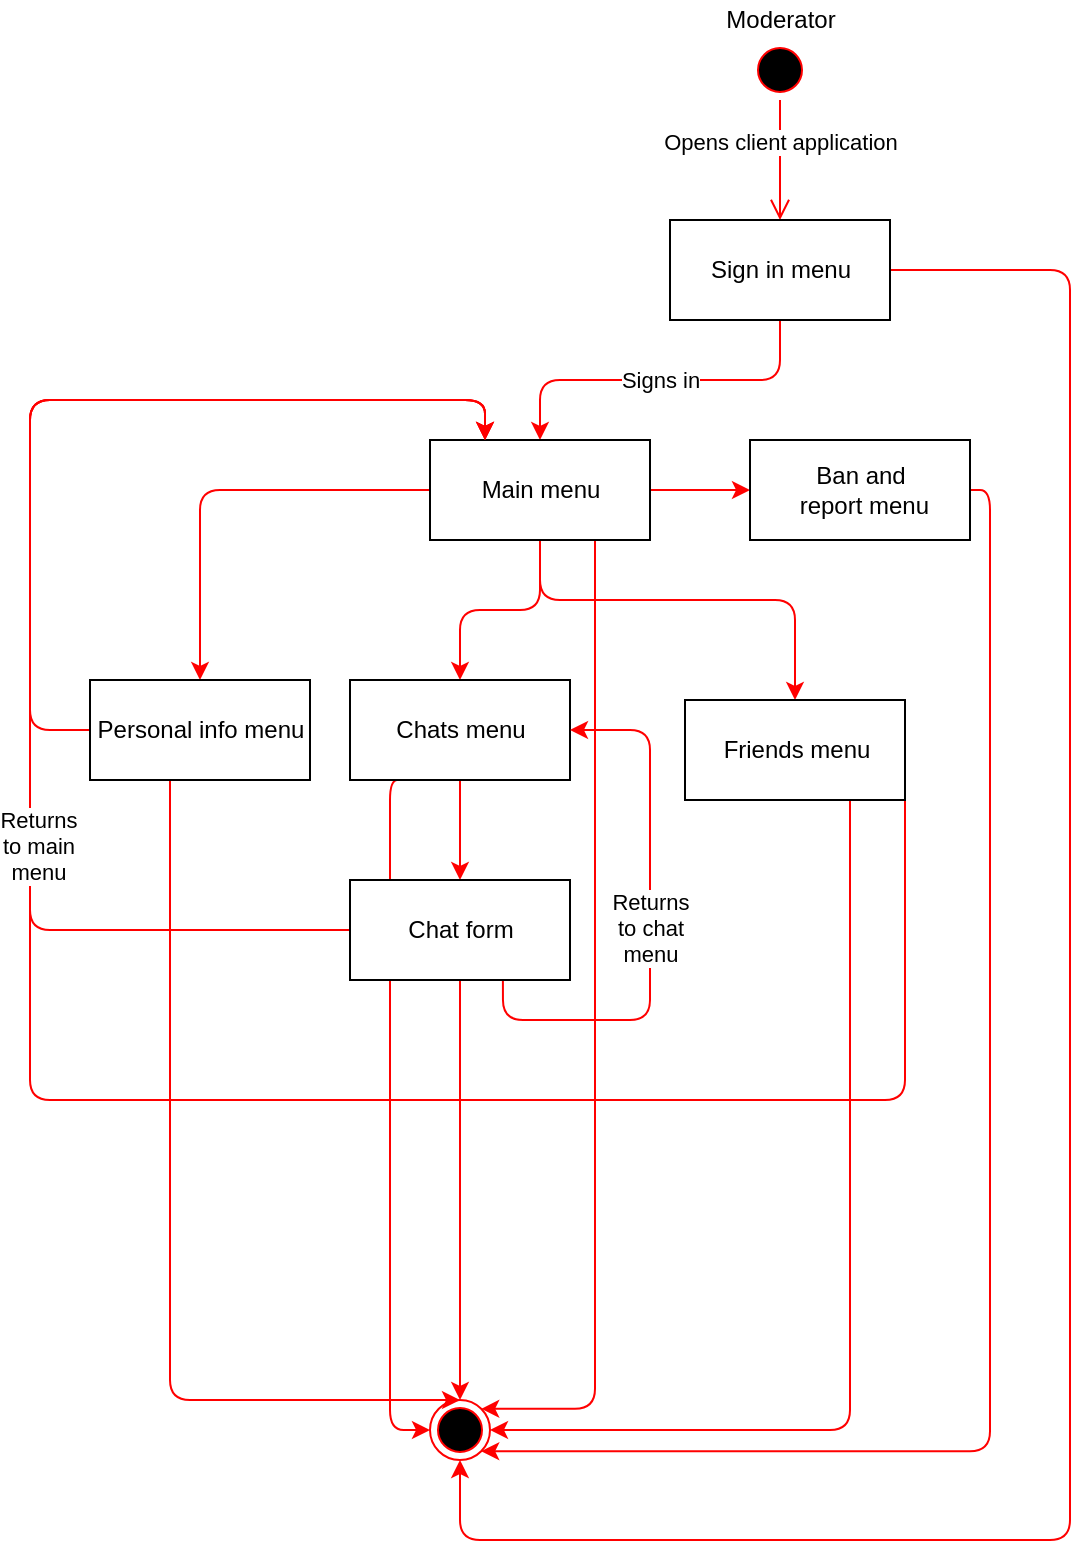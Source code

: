 <mxfile version="14.3.0" type="device"><diagram id="cKp97oSBiZZKqETLUciB" name="Страница 1"><mxGraphModel dx="1422" dy="845" grid="1" gridSize="10" guides="1" tooltips="1" connect="1" arrows="1" fold="1" page="1" pageScale="1" pageWidth="827" pageHeight="1169" math="0" shadow="0"><root><mxCell id="0"/><mxCell id="1" parent="0"/><mxCell id="7m0TVI_GmFxQsG6RyMwN-1" value="Opens client application" style="edgeStyle=orthogonalEdgeStyle;html=1;verticalAlign=bottom;endArrow=open;endSize=8;strokeColor=#ff0000;entryX=0.5;entryY=0;entryDx=0;entryDy=0;" parent="1" source="7m0TVI_GmFxQsG6RyMwN-3" target="7m0TVI_GmFxQsG6RyMwN-8" edge="1"><mxGeometry relative="1" as="geometry"><mxPoint x="435" y="130" as="targetPoint"/></mxGeometry></mxCell><mxCell id="7m0TVI_GmFxQsG6RyMwN-2" value="" style="group" parent="1" vertex="1" connectable="0"><mxGeometry x="415" y="20" width="55" height="50" as="geometry"/></mxCell><mxCell id="7m0TVI_GmFxQsG6RyMwN-3" value="" style="ellipse;html=1;shape=startState;fillColor=#000000;strokeColor=#ff0000;" parent="7m0TVI_GmFxQsG6RyMwN-2" vertex="1"><mxGeometry x="5" y="20" width="30" height="30" as="geometry"/></mxCell><mxCell id="7m0TVI_GmFxQsG6RyMwN-4" value="Moderator" style="text;html=1;align=center;verticalAlign=middle;resizable=0;points=[];autosize=1;" parent="7m0TVI_GmFxQsG6RyMwN-2" vertex="1"><mxGeometry x="-15" width="70" height="20" as="geometry"/></mxCell><mxCell id="7m0TVI_GmFxQsG6RyMwN-5" value="Signs in" style="edgeStyle=orthogonalEdgeStyle;rounded=1;orthogonalLoop=1;jettySize=auto;html=1;entryX=0.5;entryY=0;entryDx=0;entryDy=0;strokeColor=#FF0000;exitX=0.5;exitY=1;exitDx=0;exitDy=0;" parent="1" source="7m0TVI_GmFxQsG6RyMwN-8" target="7m0TVI_GmFxQsG6RyMwN-13" edge="1"><mxGeometry relative="1" as="geometry"/></mxCell><mxCell id="7m0TVI_GmFxQsG6RyMwN-7" style="edgeStyle=orthogonalEdgeStyle;rounded=1;orthogonalLoop=1;jettySize=auto;html=1;entryX=0.5;entryY=1;entryDx=0;entryDy=0;strokeColor=#FF0000;" parent="1" source="7m0TVI_GmFxQsG6RyMwN-8" target="7m0TVI_GmFxQsG6RyMwN-31" edge="1"><mxGeometry relative="1" as="geometry"><Array as="points"><mxPoint x="580" y="155"/><mxPoint x="580" y="790"/><mxPoint x="275" y="790"/></Array></mxGeometry></mxCell><mxCell id="7m0TVI_GmFxQsG6RyMwN-8" value="Sign in menu" style="html=1;" parent="1" vertex="1"><mxGeometry x="380" y="130" width="110" height="50" as="geometry"/></mxCell><mxCell id="7m0TVI_GmFxQsG6RyMwN-9" value="" style="edgeStyle=orthogonalEdgeStyle;rounded=1;orthogonalLoop=1;jettySize=auto;html=1;entryX=0.5;entryY=0;entryDx=0;entryDy=0;strokeColor=#FF0000;" parent="1" source="7m0TVI_GmFxQsG6RyMwN-13" target="7m0TVI_GmFxQsG6RyMwN-19" edge="1"><mxGeometry relative="1" as="geometry"/></mxCell><mxCell id="7m0TVI_GmFxQsG6RyMwN-10" value="" style="edgeStyle=orthogonalEdgeStyle;rounded=1;orthogonalLoop=1;jettySize=auto;html=1;entryX=0.5;entryY=0;entryDx=0;entryDy=0;strokeColor=#FF0000;" parent="1" source="7m0TVI_GmFxQsG6RyMwN-13" target="7m0TVI_GmFxQsG6RyMwN-22" edge="1"><mxGeometry relative="1" as="geometry"/></mxCell><mxCell id="7m0TVI_GmFxQsG6RyMwN-11" style="edgeStyle=orthogonalEdgeStyle;rounded=1;orthogonalLoop=1;jettySize=auto;html=1;entryX=0.5;entryY=0;entryDx=0;entryDy=0;strokeColor=#FF0000;" parent="1" source="7m0TVI_GmFxQsG6RyMwN-13" target="7m0TVI_GmFxQsG6RyMwN-25" edge="1"><mxGeometry relative="1" as="geometry"><Array as="points"><mxPoint x="315" y="320"/><mxPoint x="443" y="320"/></Array></mxGeometry></mxCell><mxCell id="7m0TVI_GmFxQsG6RyMwN-12" style="edgeStyle=orthogonalEdgeStyle;rounded=1;orthogonalLoop=1;jettySize=auto;html=1;exitX=0.75;exitY=1;exitDx=0;exitDy=0;entryX=1;entryY=0;entryDx=0;entryDy=0;strokeColor=#FF0000;" parent="1" source="7m0TVI_GmFxQsG6RyMwN-13" target="7m0TVI_GmFxQsG6RyMwN-31" edge="1"><mxGeometry relative="1" as="geometry"><Array as="points"><mxPoint x="343" y="724"/></Array></mxGeometry></mxCell><mxCell id="42-MnEGUnGTn9Vhu8xUo-2" style="edgeStyle=orthogonalEdgeStyle;rounded=0;orthogonalLoop=1;jettySize=auto;html=1;strokeColor=#FF0000;" parent="1" source="7m0TVI_GmFxQsG6RyMwN-13" target="42-MnEGUnGTn9Vhu8xUo-1" edge="1"><mxGeometry relative="1" as="geometry"/></mxCell><mxCell id="7m0TVI_GmFxQsG6RyMwN-13" value="Main menu" style="html=1;" parent="1" vertex="1"><mxGeometry x="260" y="240" width="110" height="50" as="geometry"/></mxCell><mxCell id="7m0TVI_GmFxQsG6RyMwN-17" style="edgeStyle=orthogonalEdgeStyle;rounded=1;orthogonalLoop=1;jettySize=auto;html=1;entryX=0.25;entryY=0;entryDx=0;entryDy=0;strokeColor=#FF0000;" parent="1" source="7m0TVI_GmFxQsG6RyMwN-19" target="7m0TVI_GmFxQsG6RyMwN-13" edge="1"><mxGeometry relative="1" as="geometry"><Array as="points"><mxPoint x="60" y="385"/><mxPoint x="60" y="220"/><mxPoint x="288" y="220"/></Array></mxGeometry></mxCell><mxCell id="7m0TVI_GmFxQsG6RyMwN-18" style="edgeStyle=orthogonalEdgeStyle;rounded=1;orthogonalLoop=1;jettySize=auto;html=1;entryX=0.5;entryY=0;entryDx=0;entryDy=0;strokeColor=#FF0000;" parent="1" source="7m0TVI_GmFxQsG6RyMwN-19" target="7m0TVI_GmFxQsG6RyMwN-31" edge="1"><mxGeometry relative="1" as="geometry"><Array as="points"><mxPoint x="130" y="720"/></Array></mxGeometry></mxCell><mxCell id="7m0TVI_GmFxQsG6RyMwN-19" value="Personal info menu" style="html=1;" parent="1" vertex="1"><mxGeometry x="90" y="360" width="110" height="50" as="geometry"/></mxCell><mxCell id="7m0TVI_GmFxQsG6RyMwN-20" style="edgeStyle=orthogonalEdgeStyle;rounded=1;orthogonalLoop=1;jettySize=auto;html=1;entryX=0.5;entryY=0;entryDx=0;entryDy=0;strokeColor=#FF0000;" parent="1" source="7m0TVI_GmFxQsG6RyMwN-22" target="7m0TVI_GmFxQsG6RyMwN-30" edge="1"><mxGeometry relative="1" as="geometry"/></mxCell><mxCell id="7m0TVI_GmFxQsG6RyMwN-21" style="edgeStyle=orthogonalEdgeStyle;rounded=1;orthogonalLoop=1;jettySize=auto;html=1;exitX=0.25;exitY=1;exitDx=0;exitDy=0;entryX=0;entryY=0.5;entryDx=0;entryDy=0;strokeColor=#FF0000;" parent="1" source="7m0TVI_GmFxQsG6RyMwN-22" target="7m0TVI_GmFxQsG6RyMwN-31" edge="1"><mxGeometry relative="1" as="geometry"><Array as="points"><mxPoint x="240" y="410"/><mxPoint x="240" y="735"/></Array></mxGeometry></mxCell><mxCell id="7m0TVI_GmFxQsG6RyMwN-22" value="Chats menu" style="html=1;" parent="1" vertex="1"><mxGeometry x="220" y="360" width="110" height="50" as="geometry"/></mxCell><mxCell id="7m0TVI_GmFxQsG6RyMwN-23" style="edgeStyle=orthogonalEdgeStyle;rounded=1;orthogonalLoop=1;jettySize=auto;html=1;entryX=0.25;entryY=0;entryDx=0;entryDy=0;strokeColor=#FF0000;exitX=1;exitY=1;exitDx=0;exitDy=0;" parent="1" source="7m0TVI_GmFxQsG6RyMwN-25" target="7m0TVI_GmFxQsG6RyMwN-13" edge="1"><mxGeometry relative="1" as="geometry"><Array as="points"><mxPoint x="498" y="570"/><mxPoint x="60" y="570"/><mxPoint x="60" y="220"/><mxPoint x="288" y="220"/></Array></mxGeometry></mxCell><mxCell id="7m0TVI_GmFxQsG6RyMwN-24" style="edgeStyle=orthogonalEdgeStyle;rounded=1;orthogonalLoop=1;jettySize=auto;html=1;exitX=0.75;exitY=1;exitDx=0;exitDy=0;entryX=1;entryY=0.5;entryDx=0;entryDy=0;strokeColor=#FF0000;" parent="1" source="7m0TVI_GmFxQsG6RyMwN-25" target="7m0TVI_GmFxQsG6RyMwN-31" edge="1"><mxGeometry relative="1" as="geometry"/></mxCell><mxCell id="7m0TVI_GmFxQsG6RyMwN-25" value="Friends menu" style="html=1;" parent="1" vertex="1"><mxGeometry x="387.5" y="370" width="110" height="50" as="geometry"/></mxCell><mxCell id="7m0TVI_GmFxQsG6RyMwN-26" value="Returns&lt;br&gt;to chat&lt;br&gt;menu" style="edgeStyle=orthogonalEdgeStyle;rounded=1;orthogonalLoop=1;jettySize=auto;html=1;entryX=1;entryY=0.5;entryDx=0;entryDy=0;strokeColor=#FF0000;exitX=0.695;exitY=1;exitDx=0;exitDy=0;exitPerimeter=0;" parent="1" source="7m0TVI_GmFxQsG6RyMwN-30" target="7m0TVI_GmFxQsG6RyMwN-22" edge="1"><mxGeometry relative="1" as="geometry"><Array as="points"><mxPoint x="297" y="530"/><mxPoint x="370" y="530"/><mxPoint x="370" y="385"/></Array></mxGeometry></mxCell><mxCell id="7m0TVI_GmFxQsG6RyMwN-27" style="edgeStyle=orthogonalEdgeStyle;rounded=1;orthogonalLoop=1;jettySize=auto;html=1;entryX=0.25;entryY=0;entryDx=0;entryDy=0;strokeColor=#FF0000;" parent="1" source="7m0TVI_GmFxQsG6RyMwN-30" target="7m0TVI_GmFxQsG6RyMwN-13" edge="1"><mxGeometry relative="1" as="geometry"><Array as="points"><mxPoint x="60" y="485"/><mxPoint x="60" y="220"/><mxPoint x="288" y="220"/></Array></mxGeometry></mxCell><mxCell id="7m0TVI_GmFxQsG6RyMwN-28" value="Returns&lt;br&gt;to main&lt;br&gt;menu" style="edgeLabel;html=1;align=center;verticalAlign=middle;resizable=0;points=[];" parent="7m0TVI_GmFxQsG6RyMwN-27" vertex="1" connectable="0"><mxGeometry x="-0.399" y="-3" relative="1" as="geometry"><mxPoint x="1" as="offset"/></mxGeometry></mxCell><mxCell id="7m0TVI_GmFxQsG6RyMwN-29" style="edgeStyle=orthogonalEdgeStyle;rounded=1;orthogonalLoop=1;jettySize=auto;html=1;entryX=0.5;entryY=0;entryDx=0;entryDy=0;strokeColor=#FF0000;" parent="1" source="7m0TVI_GmFxQsG6RyMwN-30" target="7m0TVI_GmFxQsG6RyMwN-31" edge="1"><mxGeometry relative="1" as="geometry"/></mxCell><mxCell id="7m0TVI_GmFxQsG6RyMwN-30" value="Chat form" style="html=1;" parent="1" vertex="1"><mxGeometry x="220" y="460" width="110" height="50" as="geometry"/></mxCell><mxCell id="7m0TVI_GmFxQsG6RyMwN-31" value="" style="ellipse;html=1;shape=endState;fillColor=#000000;strokeColor=#ff0000;" parent="1" vertex="1"><mxGeometry x="260" y="720" width="30" height="30" as="geometry"/></mxCell><mxCell id="42-MnEGUnGTn9Vhu8xUo-3" style="edgeStyle=orthogonalEdgeStyle;rounded=1;orthogonalLoop=1;jettySize=auto;html=1;entryX=1;entryY=1;entryDx=0;entryDy=0;strokeColor=#FF0000;" parent="1" source="42-MnEGUnGTn9Vhu8xUo-1" target="7m0TVI_GmFxQsG6RyMwN-31" edge="1"><mxGeometry relative="1" as="geometry"><Array as="points"><mxPoint x="540" y="265"/><mxPoint x="540" y="746"/></Array></mxGeometry></mxCell><mxCell id="42-MnEGUnGTn9Vhu8xUo-1" value="Ban and&lt;br&gt;&amp;nbsp;report menu" style="html=1;" parent="1" vertex="1"><mxGeometry x="420" y="240" width="110" height="50" as="geometry"/></mxCell></root></mxGraphModel></diagram></mxfile>